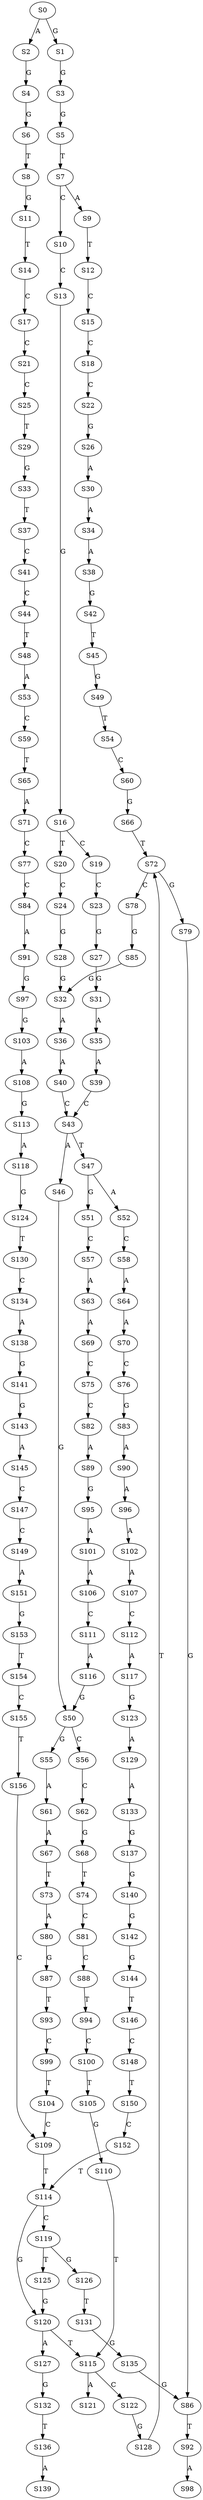 strict digraph  {
	S0 -> S1 [ label = G ];
	S0 -> S2 [ label = A ];
	S1 -> S3 [ label = G ];
	S2 -> S4 [ label = G ];
	S3 -> S5 [ label = G ];
	S4 -> S6 [ label = G ];
	S5 -> S7 [ label = T ];
	S6 -> S8 [ label = T ];
	S7 -> S9 [ label = A ];
	S7 -> S10 [ label = C ];
	S8 -> S11 [ label = G ];
	S9 -> S12 [ label = T ];
	S10 -> S13 [ label = C ];
	S11 -> S14 [ label = T ];
	S12 -> S15 [ label = C ];
	S13 -> S16 [ label = G ];
	S14 -> S17 [ label = C ];
	S15 -> S18 [ label = C ];
	S16 -> S19 [ label = C ];
	S16 -> S20 [ label = T ];
	S17 -> S21 [ label = C ];
	S18 -> S22 [ label = C ];
	S19 -> S23 [ label = C ];
	S20 -> S24 [ label = C ];
	S21 -> S25 [ label = C ];
	S22 -> S26 [ label = G ];
	S23 -> S27 [ label = G ];
	S24 -> S28 [ label = G ];
	S25 -> S29 [ label = T ];
	S26 -> S30 [ label = A ];
	S27 -> S31 [ label = G ];
	S28 -> S32 [ label = G ];
	S29 -> S33 [ label = G ];
	S30 -> S34 [ label = A ];
	S31 -> S35 [ label = A ];
	S32 -> S36 [ label = A ];
	S33 -> S37 [ label = T ];
	S34 -> S38 [ label = A ];
	S35 -> S39 [ label = A ];
	S36 -> S40 [ label = A ];
	S37 -> S41 [ label = C ];
	S38 -> S42 [ label = G ];
	S39 -> S43 [ label = C ];
	S40 -> S43 [ label = C ];
	S41 -> S44 [ label = C ];
	S42 -> S45 [ label = T ];
	S43 -> S46 [ label = A ];
	S43 -> S47 [ label = T ];
	S44 -> S48 [ label = T ];
	S45 -> S49 [ label = G ];
	S46 -> S50 [ label = G ];
	S47 -> S51 [ label = G ];
	S47 -> S52 [ label = A ];
	S48 -> S53 [ label = A ];
	S49 -> S54 [ label = T ];
	S50 -> S55 [ label = G ];
	S50 -> S56 [ label = C ];
	S51 -> S57 [ label = C ];
	S52 -> S58 [ label = C ];
	S53 -> S59 [ label = C ];
	S54 -> S60 [ label = C ];
	S55 -> S61 [ label = A ];
	S56 -> S62 [ label = C ];
	S57 -> S63 [ label = A ];
	S58 -> S64 [ label = A ];
	S59 -> S65 [ label = T ];
	S60 -> S66 [ label = G ];
	S61 -> S67 [ label = A ];
	S62 -> S68 [ label = G ];
	S63 -> S69 [ label = A ];
	S64 -> S70 [ label = A ];
	S65 -> S71 [ label = A ];
	S66 -> S72 [ label = T ];
	S67 -> S73 [ label = T ];
	S68 -> S74 [ label = T ];
	S69 -> S75 [ label = C ];
	S70 -> S76 [ label = C ];
	S71 -> S77 [ label = C ];
	S72 -> S78 [ label = C ];
	S72 -> S79 [ label = G ];
	S73 -> S80 [ label = A ];
	S74 -> S81 [ label = C ];
	S75 -> S82 [ label = C ];
	S76 -> S83 [ label = G ];
	S77 -> S84 [ label = C ];
	S78 -> S85 [ label = G ];
	S79 -> S86 [ label = G ];
	S80 -> S87 [ label = G ];
	S81 -> S88 [ label = C ];
	S82 -> S89 [ label = A ];
	S83 -> S90 [ label = A ];
	S84 -> S91 [ label = A ];
	S85 -> S32 [ label = G ];
	S86 -> S92 [ label = T ];
	S87 -> S93 [ label = T ];
	S88 -> S94 [ label = T ];
	S89 -> S95 [ label = G ];
	S90 -> S96 [ label = A ];
	S91 -> S97 [ label = G ];
	S92 -> S98 [ label = A ];
	S93 -> S99 [ label = C ];
	S94 -> S100 [ label = C ];
	S95 -> S101 [ label = A ];
	S96 -> S102 [ label = A ];
	S97 -> S103 [ label = G ];
	S99 -> S104 [ label = T ];
	S100 -> S105 [ label = T ];
	S101 -> S106 [ label = A ];
	S102 -> S107 [ label = A ];
	S103 -> S108 [ label = A ];
	S104 -> S109 [ label = C ];
	S105 -> S110 [ label = G ];
	S106 -> S111 [ label = C ];
	S107 -> S112 [ label = C ];
	S108 -> S113 [ label = G ];
	S109 -> S114 [ label = T ];
	S110 -> S115 [ label = T ];
	S111 -> S116 [ label = A ];
	S112 -> S117 [ label = A ];
	S113 -> S118 [ label = A ];
	S114 -> S119 [ label = C ];
	S114 -> S120 [ label = G ];
	S115 -> S121 [ label = A ];
	S115 -> S122 [ label = C ];
	S116 -> S50 [ label = G ];
	S117 -> S123 [ label = G ];
	S118 -> S124 [ label = G ];
	S119 -> S125 [ label = T ];
	S119 -> S126 [ label = G ];
	S120 -> S127 [ label = A ];
	S120 -> S115 [ label = T ];
	S122 -> S128 [ label = G ];
	S123 -> S129 [ label = A ];
	S124 -> S130 [ label = T ];
	S125 -> S120 [ label = G ];
	S126 -> S131 [ label = T ];
	S127 -> S132 [ label = G ];
	S128 -> S72 [ label = T ];
	S129 -> S133 [ label = A ];
	S130 -> S134 [ label = C ];
	S131 -> S135 [ label = G ];
	S132 -> S136 [ label = T ];
	S133 -> S137 [ label = G ];
	S134 -> S138 [ label = A ];
	S135 -> S86 [ label = G ];
	S136 -> S139 [ label = A ];
	S137 -> S140 [ label = G ];
	S138 -> S141 [ label = G ];
	S140 -> S142 [ label = G ];
	S141 -> S143 [ label = G ];
	S142 -> S144 [ label = G ];
	S143 -> S145 [ label = A ];
	S144 -> S146 [ label = T ];
	S145 -> S147 [ label = C ];
	S146 -> S148 [ label = C ];
	S147 -> S149 [ label = C ];
	S148 -> S150 [ label = T ];
	S149 -> S151 [ label = A ];
	S150 -> S152 [ label = C ];
	S151 -> S153 [ label = G ];
	S152 -> S114 [ label = T ];
	S153 -> S154 [ label = T ];
	S154 -> S155 [ label = C ];
	S155 -> S156 [ label = T ];
	S156 -> S109 [ label = C ];
}
